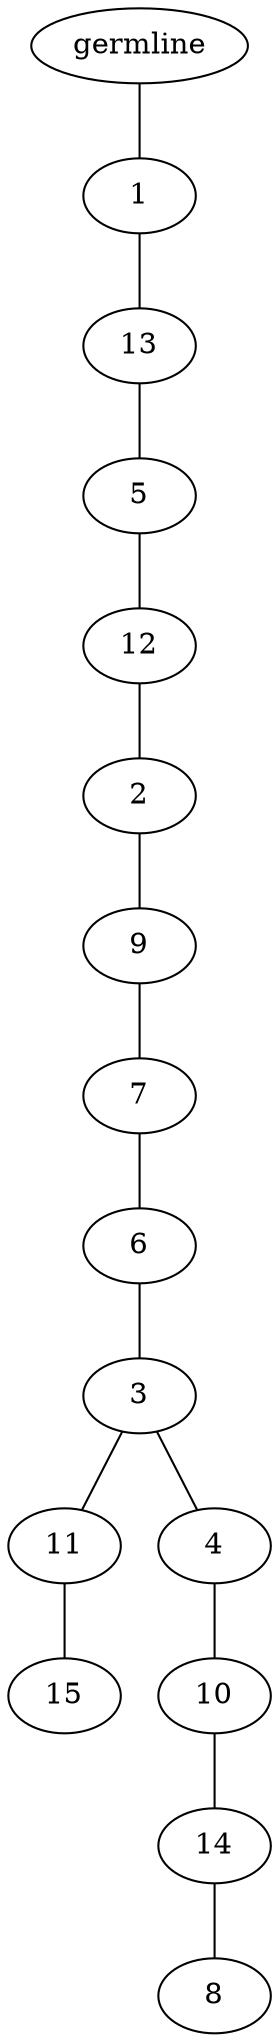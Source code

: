 graph tree {
    "140143188975328" [label="germline"];
    "140143189027088" [label="1"];
    "140143189028192" [label="13"];
    "140143189027760" [label="5"];
    "140143189025648" [label="12"];
    "140143196334976" [label="2"];
    "140143196335648" [label="9"];
    "140143189026464" [label="7"];
    "140143189025456" [label="6"];
    "140143189026032" [label="3"];
    "140143196336032" [label="11"];
    "140143188974704" [label="15"];
    "140143196333584" [label="4"];
    "140143196332336" [label="10"];
    "140143196335552" [label="14"];
    "140143196332480" [label="8"];
    "140143188975328" -- "140143189027088";
    "140143189027088" -- "140143189028192";
    "140143189028192" -- "140143189027760";
    "140143189027760" -- "140143189025648";
    "140143189025648" -- "140143196334976";
    "140143196334976" -- "140143196335648";
    "140143196335648" -- "140143189026464";
    "140143189026464" -- "140143189025456";
    "140143189025456" -- "140143189026032";
    "140143189026032" -- "140143196336032";
    "140143189026032" -- "140143196333584";
    "140143196336032" -- "140143188974704";
    "140143196333584" -- "140143196332336";
    "140143196332336" -- "140143196335552";
    "140143196335552" -- "140143196332480";
}
